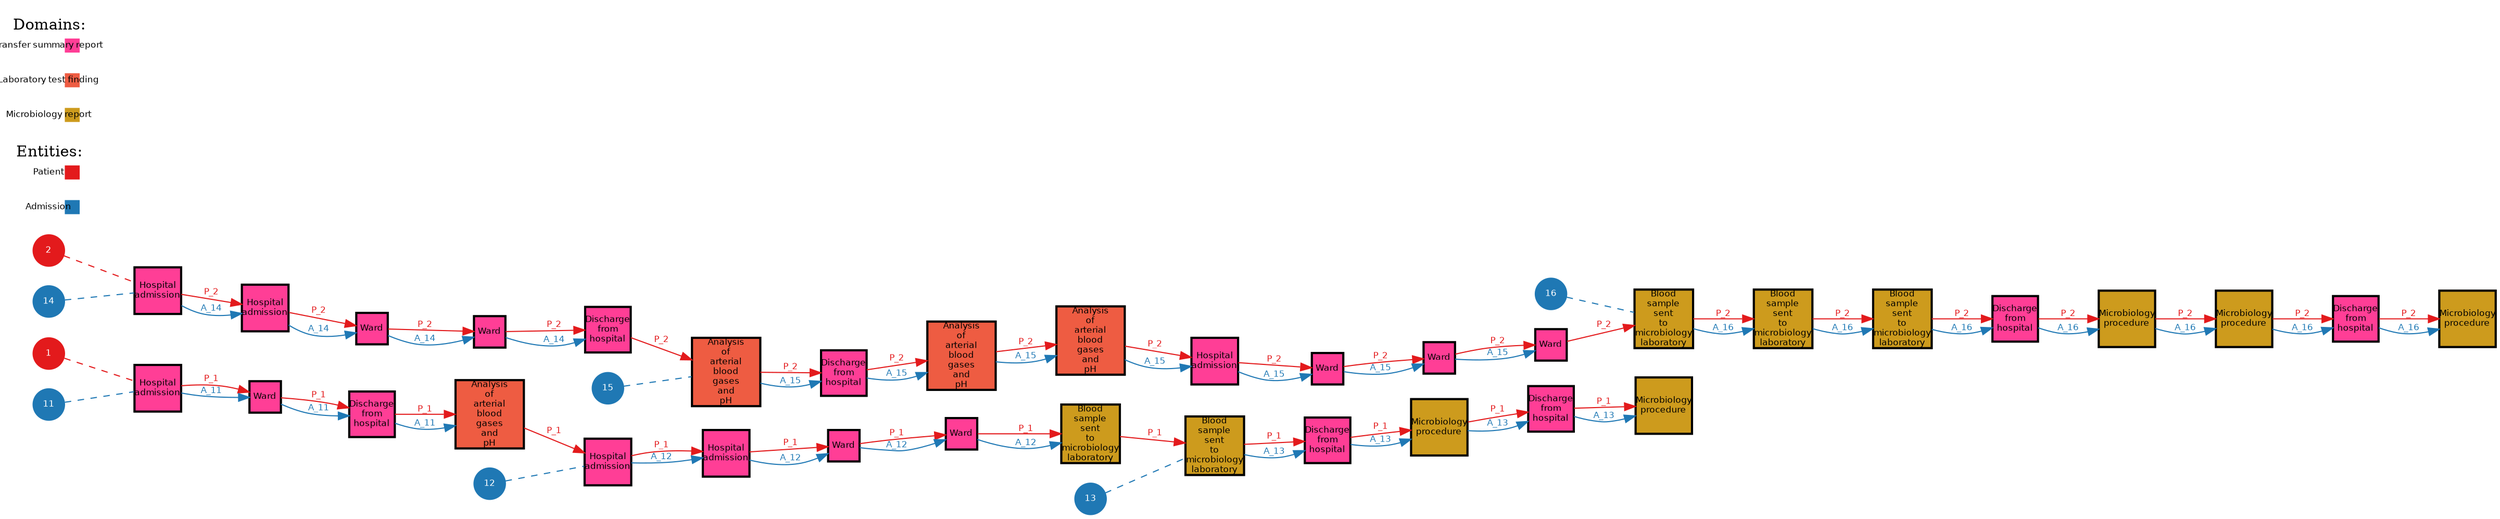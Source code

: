 // Query Result
digraph {
	graph [margin=0 rankdir=LR]
	node [fixedsize=false fontname=Helvetica fontsize=8 height=0.4 margin=0 shape=square width=0.4]
	1804 [label="Discharge
from
hospital" color="#000000" fillcolor=violetred1 penwidth=2 style=filled]
	1805 [label="Microbiology
procedure" color="#000000" fillcolor=goldenrod3 penwidth=2 style=filled]
	1804 -> 1805 [label=P_1 color="#e31a1c" fontcolor="#e31a1c" fontname=Helvetica fontsize=8 penwidth=1]
	1800 [label=Ward color="#000000" fillcolor=violetred1 penwidth=2 style=filled]
	1801 [label=Ward color="#000000" fillcolor=violetred1 penwidth=2 style=filled]
	1800 -> 1801 [label=P_1 color="#e31a1c" fontcolor="#e31a1c" fontname=Helvetica fontsize=8 penwidth=1]
	1803 [label="Blood
sample
sent
to
microbiology
laboratory" color="#000000" fillcolor=goldenrod3 penwidth=2 style=filled]
	1804 [label="Discharge
from
hospital" color="#000000" fillcolor=violetred1 penwidth=2 style=filled]
	1803 -> 1804 [label=P_1 color="#e31a1c" fontcolor="#e31a1c" fontname=Helvetica fontsize=8 penwidth=1]
	1806 [label="Discharge
from
hospital" color="#000000" fillcolor=violetred1 penwidth=2 style=filled]
	1807 [label="Microbiology
procedure" color="#000000" fillcolor=goldenrod3 penwidth=2 style=filled]
	1806 -> 1807 [label=P_1 color="#e31a1c" fontcolor="#e31a1c" fontname=Helvetica fontsize=8 penwidth=1]
	1802 [label="Blood
sample
sent
to
microbiology
laboratory" color="#000000" fillcolor=goldenrod3 penwidth=2 style=filled]
	1803 [label="Blood
sample
sent
to
microbiology
laboratory" color="#000000" fillcolor=goldenrod3 penwidth=2 style=filled]
	1802 -> 1803 [label=P_1 color="#e31a1c" fontcolor="#e31a1c" fontname=Helvetica fontsize=8 penwidth=1]
	1805 [label="Microbiology
procedure" color="#000000" fillcolor=goldenrod3 penwidth=2 style=filled]
	1806 [label="Discharge
from
hospital" color="#000000" fillcolor=violetred1 penwidth=2 style=filled]
	1805 -> 1806 [label=P_1 color="#e31a1c" fontcolor="#e31a1c" fontname=Helvetica fontsize=8 penwidth=1]
	1794 [label="Hospital
admission" color="#000000" fillcolor=violetred1 penwidth=2 style=filled]
	1795 [label=Ward color="#000000" fillcolor=violetred1 penwidth=2 style=filled]
	1794 -> 1795 [label=P_1 color="#e31a1c" fontcolor="#e31a1c" fontname=Helvetica fontsize=8 penwidth=1]
	1801 [label=Ward color="#000000" fillcolor=violetred1 penwidth=2 style=filled]
	1802 [label="Blood
sample
sent
to
microbiology
laboratory" color="#000000" fillcolor=goldenrod3 penwidth=2 style=filled]
	1801 -> 1802 [label=P_1 color="#e31a1c" fontcolor="#e31a1c" fontname=Helvetica fontsize=8 penwidth=1]
	1799 [label="Hospital
admission" color="#000000" fillcolor=violetred1 penwidth=2 style=filled]
	1800 [label=Ward color="#000000" fillcolor=violetred1 penwidth=2 style=filled]
	1799 -> 1800 [label=P_1 color="#e31a1c" fontcolor="#e31a1c" fontname=Helvetica fontsize=8 penwidth=1]
	1798 [label="Hospital
admission" color="#000000" fillcolor=violetred1 penwidth=2 style=filled]
	1799 [label="Hospital
admission" color="#000000" fillcolor=violetred1 penwidth=2 style=filled]
	1798 -> 1799 [label=P_1 color="#e31a1c" fontcolor="#e31a1c" fontname=Helvetica fontsize=8 penwidth=1]
	1795 [label=Ward color="#000000" fillcolor=violetred1 penwidth=2 style=filled]
	1796 [label="Discharge
from
hospital" color="#000000" fillcolor=violetred1 penwidth=2 style=filled]
	1795 -> 1796 [label=P_1 color="#e31a1c" fontcolor="#e31a1c" fontname=Helvetica fontsize=8 penwidth=1]
	1797 [label="Analysis
of
arterial
blood
gases
and
pH" color="#000000" fillcolor=tomato2 penwidth=2 style=filled]
	1798 [label="Hospital
admission" color="#000000" fillcolor=violetred1 penwidth=2 style=filled]
	1797 -> 1798 [label=P_1 color="#e31a1c" fontcolor="#e31a1c" fontname=Helvetica fontsize=8 penwidth=1]
	1796 [label="Discharge
from
hospital" color="#000000" fillcolor=violetred1 penwidth=2 style=filled]
	1797 [label="Analysis
of
arterial
blood
gases
and
pH" color="#000000" fillcolor=tomato2 penwidth=2 style=filled]
	1796 -> 1797 [label=P_1 color="#e31a1c" fontcolor="#e31a1c" fontname=Helvetica fontsize=8 penwidth=1]
	node [fixedsize=false fontname=Helvetica fontsize=8 height=0.4 margin=0 shape=square width=0.4]
	1805 [label="Microbiology
procedure" color="#000000" fillcolor=goldenrod3 penwidth=2 style=filled]
	1801 [label=Ward color="#000000" fillcolor=violetred1 penwidth=2 style=filled]
	1804 [label="Discharge
from
hospital" color="#000000" fillcolor=violetred1 penwidth=2 style=filled]
	1807 [label="Microbiology
procedure" color="#000000" fillcolor=goldenrod3 penwidth=2 style=filled]
	1803 [label="Blood
sample
sent
to
microbiology
laboratory" color="#000000" fillcolor=goldenrod3 penwidth=2 style=filled]
	1806 [label="Discharge
from
hospital" color="#000000" fillcolor=violetred1 penwidth=2 style=filled]
	1795 [label=Ward color="#000000" fillcolor=violetred1 penwidth=2 style=filled]
	1794 [label="Hospital
admission" color="#000000" fillcolor=violetred1 penwidth=2 style=filled]
	1802 [label="Blood
sample
sent
to
microbiology
laboratory" color="#000000" fillcolor=goldenrod3 penwidth=2 style=filled]
	1800 [label=Ward color="#000000" fillcolor=violetred1 penwidth=2 style=filled]
	1799 [label="Hospital
admission" color="#000000" fillcolor=violetred1 penwidth=2 style=filled]
	1796 [label="Discharge
from
hospital" color="#000000" fillcolor=violetred1 penwidth=2 style=filled]
	1798 [label="Hospital
admission" color="#000000" fillcolor=violetred1 penwidth=2 style=filled]
	1797 [label="Analysis
of
arterial
blood
gases
and
pH" color="#000000" fillcolor=tomato2 penwidth=2 style=filled]
	node [fixedsize=false fontname=Helvetica fontsize=8 height=0.4 margin=0 shape=square width=0.4]
	1816 [label="Analysis
of
arterial
blood
gases
and
pH" color="#000000" fillcolor=tomato2 penwidth=2 style=filled]
	1817 [label="Hospital
admission" color="#000000" fillcolor=violetred1 penwidth=2 style=filled]
	1816 -> 1817 [label=P_2 color="#e31a1c" fontcolor="#e31a1c" fontname=Helvetica fontsize=8 penwidth=1]
	1826 [label="Microbiology
procedure" color="#000000" fillcolor=goldenrod3 penwidth=2 style=filled]
	1827 [label="Discharge
from
hospital" color="#000000" fillcolor=violetred1 penwidth=2 style=filled]
	1826 -> 1827 [label=P_2 color="#e31a1c" fontcolor="#e31a1c" fontname=Helvetica fontsize=8 penwidth=1]
	1825 [label="Microbiology
procedure" color="#000000" fillcolor=goldenrod3 penwidth=2 style=filled]
	1826 [label="Microbiology
procedure" color="#000000" fillcolor=goldenrod3 penwidth=2 style=filled]
	1825 -> 1826 [label=P_2 color="#e31a1c" fontcolor="#e31a1c" fontname=Helvetica fontsize=8 penwidth=1]
	1809 [label="Hospital
admission" color="#000000" fillcolor=violetred1 penwidth=2 style=filled]
	1810 [label=Ward color="#000000" fillcolor=violetred1 penwidth=2 style=filled]
	1809 -> 1810 [label=P_2 color="#e31a1c" fontcolor="#e31a1c" fontname=Helvetica fontsize=8 penwidth=1]
	1819 [label=Ward color="#000000" fillcolor=violetred1 penwidth=2 style=filled]
	1820 [label=Ward color="#000000" fillcolor=violetred1 penwidth=2 style=filled]
	1819 -> 1820 [label=P_2 color="#e31a1c" fontcolor="#e31a1c" fontname=Helvetica fontsize=8 penwidth=1]
	1820 [label=Ward color="#000000" fillcolor=violetred1 penwidth=2 style=filled]
	1821 [label="Blood
sample
sent
to
microbiology
laboratory" color="#000000" fillcolor=goldenrod3 penwidth=2 style=filled]
	1820 -> 1821 [label=P_2 color="#e31a1c" fontcolor="#e31a1c" fontname=Helvetica fontsize=8 penwidth=1]
	1815 [label="Analysis
of
arterial
blood
gases
and
pH" color="#000000" fillcolor=tomato2 penwidth=2 style=filled]
	1816 [label="Analysis
of
arterial
blood
gases
and
pH" color="#000000" fillcolor=tomato2 penwidth=2 style=filled]
	1815 -> 1816 [label=P_2 color="#e31a1c" fontcolor="#e31a1c" fontname=Helvetica fontsize=8 penwidth=1]
	1821 [label="Blood
sample
sent
to
microbiology
laboratory" color="#000000" fillcolor=goldenrod3 penwidth=2 style=filled]
	1822 [label="Blood
sample
sent
to
microbiology
laboratory" color="#000000" fillcolor=goldenrod3 penwidth=2 style=filled]
	1821 -> 1822 [label=P_2 color="#e31a1c" fontcolor="#e31a1c" fontname=Helvetica fontsize=8 penwidth=1]
	1817 [label="Hospital
admission" color="#000000" fillcolor=violetred1 penwidth=2 style=filled]
	1818 [label=Ward color="#000000" fillcolor=violetred1 penwidth=2 style=filled]
	1817 -> 1818 [label=P_2 color="#e31a1c" fontcolor="#e31a1c" fontname=Helvetica fontsize=8 penwidth=1]
	1813 [label="Analysis
of
arterial
blood
gases
and
pH" color="#000000" fillcolor=tomato2 penwidth=2 style=filled]
	1814 [label="Discharge
from
hospital" color="#000000" fillcolor=violetred1 penwidth=2 style=filled]
	1813 -> 1814 [label=P_2 color="#e31a1c" fontcolor="#e31a1c" fontname=Helvetica fontsize=8 penwidth=1]
	1811 [label=Ward color="#000000" fillcolor=violetred1 penwidth=2 style=filled]
	1812 [label="Discharge
from
hospital" color="#000000" fillcolor=violetred1 penwidth=2 style=filled]
	1811 -> 1812 [label=P_2 color="#e31a1c" fontcolor="#e31a1c" fontname=Helvetica fontsize=8 penwidth=1]
	1823 [label="Blood
sample
sent
to
microbiology
laboratory" color="#000000" fillcolor=goldenrod3 penwidth=2 style=filled]
	1824 [label="Discharge
from
hospital" color="#000000" fillcolor=violetred1 penwidth=2 style=filled]
	1823 -> 1824 [label=P_2 color="#e31a1c" fontcolor="#e31a1c" fontname=Helvetica fontsize=8 penwidth=1]
	1814 [label="Discharge
from
hospital" color="#000000" fillcolor=violetred1 penwidth=2 style=filled]
	1815 [label="Analysis
of
arterial
blood
gases
and
pH" color="#000000" fillcolor=tomato2 penwidth=2 style=filled]
	1814 -> 1815 [label=P_2 color="#e31a1c" fontcolor="#e31a1c" fontname=Helvetica fontsize=8 penwidth=1]
	1818 [label=Ward color="#000000" fillcolor=violetred1 penwidth=2 style=filled]
	1819 [label=Ward color="#000000" fillcolor=violetred1 penwidth=2 style=filled]
	1818 -> 1819 [label=P_2 color="#e31a1c" fontcolor="#e31a1c" fontname=Helvetica fontsize=8 penwidth=1]
	1810 [label=Ward color="#000000" fillcolor=violetred1 penwidth=2 style=filled]
	1811 [label=Ward color="#000000" fillcolor=violetred1 penwidth=2 style=filled]
	1810 -> 1811 [label=P_2 color="#e31a1c" fontcolor="#e31a1c" fontname=Helvetica fontsize=8 penwidth=1]
	1808 [label="Hospital
admission" color="#000000" fillcolor=violetred1 penwidth=2 style=filled]
	1809 [label="Hospital
admission" color="#000000" fillcolor=violetred1 penwidth=2 style=filled]
	1808 -> 1809 [label=P_2 color="#e31a1c" fontcolor="#e31a1c" fontname=Helvetica fontsize=8 penwidth=1]
	1824 [label="Discharge
from
hospital" color="#000000" fillcolor=violetred1 penwidth=2 style=filled]
	1825 [label="Microbiology
procedure" color="#000000" fillcolor=goldenrod3 penwidth=2 style=filled]
	1824 -> 1825 [label=P_2 color="#e31a1c" fontcolor="#e31a1c" fontname=Helvetica fontsize=8 penwidth=1]
	1822 [label="Blood
sample
sent
to
microbiology
laboratory" color="#000000" fillcolor=goldenrod3 penwidth=2 style=filled]
	1823 [label="Blood
sample
sent
to
microbiology
laboratory" color="#000000" fillcolor=goldenrod3 penwidth=2 style=filled]
	1822 -> 1823 [label=P_2 color="#e31a1c" fontcolor="#e31a1c" fontname=Helvetica fontsize=8 penwidth=1]
	1812 [label="Discharge
from
hospital" color="#000000" fillcolor=violetred1 penwidth=2 style=filled]
	1813 [label="Analysis
of
arterial
blood
gases
and
pH" color="#000000" fillcolor=tomato2 penwidth=2 style=filled]
	1812 -> 1813 [label=P_2 color="#e31a1c" fontcolor="#e31a1c" fontname=Helvetica fontsize=8 penwidth=1]
	1827 [label="Discharge
from
hospital" color="#000000" fillcolor=violetred1 penwidth=2 style=filled]
	1828 [label="Microbiology
procedure" color="#000000" fillcolor=goldenrod3 penwidth=2 style=filled]
	1827 -> 1828 [label=P_2 color="#e31a1c" fontcolor="#e31a1c" fontname=Helvetica fontsize=8 penwidth=1]
	node [fixedsize=false fontname=Helvetica fontsize=8 height=0.4 margin=0 shape=square width=0.4]
	1817 [label="Hospital
admission" color="#000000" fillcolor=violetred1 penwidth=2 style=filled]
	1827 [label="Discharge
from
hospital" color="#000000" fillcolor=violetred1 penwidth=2 style=filled]
	1826 [label="Microbiology
procedure" color="#000000" fillcolor=goldenrod3 penwidth=2 style=filled]
	1808 [label="Hospital
admission" color="#000000" fillcolor=violetred1 penwidth=2 style=filled]
	1810 [label=Ward color="#000000" fillcolor=violetred1 penwidth=2 style=filled]
	1820 [label=Ward color="#000000" fillcolor=violetred1 penwidth=2 style=filled]
	1821 [label="Blood
sample
sent
to
microbiology
laboratory" color="#000000" fillcolor=goldenrod3 penwidth=2 style=filled]
	1816 [label="Analysis
of
arterial
blood
gases
and
pH" color="#000000" fillcolor=tomato2 penwidth=2 style=filled]
	1822 [label="Blood
sample
sent
to
microbiology
laboratory" color="#000000" fillcolor=goldenrod3 penwidth=2 style=filled]
	1818 [label=Ward color="#000000" fillcolor=violetred1 penwidth=2 style=filled]
	1814 [label="Discharge
from
hospital" color="#000000" fillcolor=violetred1 penwidth=2 style=filled]
	1812 [label="Discharge
from
hospital" color="#000000" fillcolor=violetred1 penwidth=2 style=filled]
	1824 [label="Discharge
from
hospital" color="#000000" fillcolor=violetred1 penwidth=2 style=filled]
	1815 [label="Analysis
of
arterial
blood
gases
and
pH" color="#000000" fillcolor=tomato2 penwidth=2 style=filled]
	1819 [label=Ward color="#000000" fillcolor=violetred1 penwidth=2 style=filled]
	1811 [label=Ward color="#000000" fillcolor=violetred1 penwidth=2 style=filled]
	1809 [label="Hospital
admission" color="#000000" fillcolor=violetred1 penwidth=2 style=filled]
	1825 [label="Microbiology
procedure" color="#000000" fillcolor=goldenrod3 penwidth=2 style=filled]
	1823 [label="Blood
sample
sent
to
microbiology
laboratory" color="#000000" fillcolor=goldenrod3 penwidth=2 style=filled]
	1813 [label="Analysis
of
arterial
blood
gases
and
pH" color="#000000" fillcolor=tomato2 penwidth=2 style=filled]
	1828 [label="Microbiology
procedure" color="#000000" fillcolor=goldenrod3 penwidth=2 style=filled]
	node [fixedsize=false fontname=Helvetica fontsize=8 height=0.4 margin=0 shape=square width=0.4]
	1796 [label="Discharge
from
hospital" color="#000000" fillcolor=violetred1 penwidth=2 style=filled]
	1797 [label="Analysis
of
arterial
blood
gases
and
pH" color="#000000" fillcolor=tomato2 penwidth=2 style=filled]
	1796 -> 1797 [label=A_11 color="#1f78b4" fontcolor="#1f78b4" fontname=Helvetica fontsize=8 penwidth=1]
	1795 [label=Ward color="#000000" fillcolor=violetred1 penwidth=2 style=filled]
	1796 [label="Discharge
from
hospital" color="#000000" fillcolor=violetred1 penwidth=2 style=filled]
	1795 -> 1796 [label=A_11 color="#1f78b4" fontcolor="#1f78b4" fontname=Helvetica fontsize=8 penwidth=1]
	1794 [label="Hospital
admission" color="#000000" fillcolor=violetred1 penwidth=2 style=filled]
	1795 [label=Ward color="#000000" fillcolor=violetred1 penwidth=2 style=filled]
	1794 -> 1795 [label=A_11 color="#1f78b4" fontcolor="#1f78b4" fontname=Helvetica fontsize=8 penwidth=1]
	node [fixedsize=false fontname=Helvetica fontsize=8 height=0.4 margin=0 shape=square width=0.4]
	1797 [label="Analysis
of
arterial
blood
gases
and
pH" color="#000000" fillcolor=tomato2 penwidth=2 style=filled]
	1796 [label="Discharge
from
hospital" color="#000000" fillcolor=violetred1 penwidth=2 style=filled]
	1795 [label=Ward color="#000000" fillcolor=violetred1 penwidth=2 style=filled]
	1794 [label="Hospital
admission" color="#000000" fillcolor=violetred1 penwidth=2 style=filled]
	node [fixedsize=false fontname=Helvetica fontsize=8 height=0.4 margin=0 shape=square width=0.4]
	1800 [label=Ward color="#000000" fillcolor=violetred1 penwidth=2 style=filled]
	1801 [label=Ward color="#000000" fillcolor=violetred1 penwidth=2 style=filled]
	1800 -> 1801 [label=A_12 color="#1f78b4" fontcolor="#1f78b4" fontname=Helvetica fontsize=8 penwidth=1]
	1801 [label=Ward color="#000000" fillcolor=violetred1 penwidth=2 style=filled]
	1802 [label="Blood
sample
sent
to
microbiology
laboratory" color="#000000" fillcolor=goldenrod3 penwidth=2 style=filled]
	1801 -> 1802 [label=A_12 color="#1f78b4" fontcolor="#1f78b4" fontname=Helvetica fontsize=8 penwidth=1]
	1799 [label="Hospital
admission" color="#000000" fillcolor=violetred1 penwidth=2 style=filled]
	1800 [label=Ward color="#000000" fillcolor=violetred1 penwidth=2 style=filled]
	1799 -> 1800 [label=A_12 color="#1f78b4" fontcolor="#1f78b4" fontname=Helvetica fontsize=8 penwidth=1]
	1798 [label="Hospital
admission" color="#000000" fillcolor=violetred1 penwidth=2 style=filled]
	1799 [label="Hospital
admission" color="#000000" fillcolor=violetred1 penwidth=2 style=filled]
	1798 -> 1799 [label=A_12 color="#1f78b4" fontcolor="#1f78b4" fontname=Helvetica fontsize=8 penwidth=1]
	node [fixedsize=false fontname=Helvetica fontsize=8 height=0.4 margin=0 shape=square width=0.4]
	1798 [label="Hospital
admission" color="#000000" fillcolor=violetred1 penwidth=2 style=filled]
	1801 [label=Ward color="#000000" fillcolor=violetred1 penwidth=2 style=filled]
	1802 [label="Blood
sample
sent
to
microbiology
laboratory" color="#000000" fillcolor=goldenrod3 penwidth=2 style=filled]
	1800 [label=Ward color="#000000" fillcolor=violetred1 penwidth=2 style=filled]
	1799 [label="Hospital
admission" color="#000000" fillcolor=violetred1 penwidth=2 style=filled]
	node [fixedsize=false fontname=Helvetica fontsize=8 height=0.4 margin=0 shape=square width=0.4]
	1805 [label="Microbiology
procedure" color="#000000" fillcolor=goldenrod3 penwidth=2 style=filled]
	1806 [label="Discharge
from
hospital" color="#000000" fillcolor=violetred1 penwidth=2 style=filled]
	1805 -> 1806 [label=A_13 color="#1f78b4" fontcolor="#1f78b4" fontname=Helvetica fontsize=8 penwidth=1]
	1806 [label="Discharge
from
hospital" color="#000000" fillcolor=violetred1 penwidth=2 style=filled]
	1807 [label="Microbiology
procedure" color="#000000" fillcolor=goldenrod3 penwidth=2 style=filled]
	1806 -> 1807 [label=A_13 color="#1f78b4" fontcolor="#1f78b4" fontname=Helvetica fontsize=8 penwidth=1]
	1804 [label="Discharge
from
hospital" color="#000000" fillcolor=violetred1 penwidth=2 style=filled]
	1805 [label="Microbiology
procedure" color="#000000" fillcolor=goldenrod3 penwidth=2 style=filled]
	1804 -> 1805 [label=A_13 color="#1f78b4" fontcolor="#1f78b4" fontname=Helvetica fontsize=8 penwidth=1]
	1803 [label="Blood
sample
sent
to
microbiology
laboratory" color="#000000" fillcolor=goldenrod3 penwidth=2 style=filled]
	1804 [label="Discharge
from
hospital" color="#000000" fillcolor=violetred1 penwidth=2 style=filled]
	1803 -> 1804 [label=A_13 color="#1f78b4" fontcolor="#1f78b4" fontname=Helvetica fontsize=8 penwidth=1]
	node [fixedsize=false fontname=Helvetica fontsize=8 height=0.4 margin=0 shape=square width=0.4]
	1803 [label="Blood
sample
sent
to
microbiology
laboratory" color="#000000" fillcolor=goldenrod3 penwidth=2 style=filled]
	1806 [label="Discharge
from
hospital" color="#000000" fillcolor=violetred1 penwidth=2 style=filled]
	1807 [label="Microbiology
procedure" color="#000000" fillcolor=goldenrod3 penwidth=2 style=filled]
	1805 [label="Microbiology
procedure" color="#000000" fillcolor=goldenrod3 penwidth=2 style=filled]
	1804 [label="Discharge
from
hospital" color="#000000" fillcolor=violetred1 penwidth=2 style=filled]
	node [fixedsize=false fontname=Helvetica fontsize=8 height=0.4 margin=0 shape=square width=0.4]
	1809 [label="Hospital
admission" color="#000000" fillcolor=violetred1 penwidth=2 style=filled]
	1810 [label=Ward color="#000000" fillcolor=violetred1 penwidth=2 style=filled]
	1809 -> 1810 [label=A_14 color="#1f78b4" fontcolor="#1f78b4" fontname=Helvetica fontsize=8 penwidth=1]
	1810 [label=Ward color="#000000" fillcolor=violetred1 penwidth=2 style=filled]
	1811 [label=Ward color="#000000" fillcolor=violetred1 penwidth=2 style=filled]
	1810 -> 1811 [label=A_14 color="#1f78b4" fontcolor="#1f78b4" fontname=Helvetica fontsize=8 penwidth=1]
	1808 [label="Hospital
admission" color="#000000" fillcolor=violetred1 penwidth=2 style=filled]
	1809 [label="Hospital
admission" color="#000000" fillcolor=violetred1 penwidth=2 style=filled]
	1808 -> 1809 [label=A_14 color="#1f78b4" fontcolor="#1f78b4" fontname=Helvetica fontsize=8 penwidth=1]
	1811 [label=Ward color="#000000" fillcolor=violetred1 penwidth=2 style=filled]
	1812 [label="Discharge
from
hospital" color="#000000" fillcolor=violetred1 penwidth=2 style=filled]
	1811 -> 1812 [label=A_14 color="#1f78b4" fontcolor="#1f78b4" fontname=Helvetica fontsize=8 penwidth=1]
	node [fixedsize=false fontname=Helvetica fontsize=8 height=0.4 margin=0 shape=square width=0.4]
	1810 [label=Ward color="#000000" fillcolor=violetred1 penwidth=2 style=filled]
	1811 [label=Ward color="#000000" fillcolor=violetred1 penwidth=2 style=filled]
	1808 [label="Hospital
admission" color="#000000" fillcolor=violetred1 penwidth=2 style=filled]
	1809 [label="Hospital
admission" color="#000000" fillcolor=violetred1 penwidth=2 style=filled]
	1812 [label="Discharge
from
hospital" color="#000000" fillcolor=violetred1 penwidth=2 style=filled]
	node [fixedsize=false fontname=Helvetica fontsize=8 height=0.4 margin=0 shape=square width=0.4]
	1814 [label="Discharge
from
hospital" color="#000000" fillcolor=violetred1 penwidth=2 style=filled]
	1815 [label="Analysis
of
arterial
blood
gases
and
pH" color="#000000" fillcolor=tomato2 penwidth=2 style=filled]
	1814 -> 1815 [label=A_15 color="#1f78b4" fontcolor="#1f78b4" fontname=Helvetica fontsize=8 penwidth=1]
	1817 [label="Hospital
admission" color="#000000" fillcolor=violetred1 penwidth=2 style=filled]
	1818 [label=Ward color="#000000" fillcolor=violetred1 penwidth=2 style=filled]
	1817 -> 1818 [label=A_15 color="#1f78b4" fontcolor="#1f78b4" fontname=Helvetica fontsize=8 penwidth=1]
	1815 [label="Analysis
of
arterial
blood
gases
and
pH" color="#000000" fillcolor=tomato2 penwidth=2 style=filled]
	1816 [label="Analysis
of
arterial
blood
gases
and
pH" color="#000000" fillcolor=tomato2 penwidth=2 style=filled]
	1815 -> 1816 [label=A_15 color="#1f78b4" fontcolor="#1f78b4" fontname=Helvetica fontsize=8 penwidth=1]
	1819 [label=Ward color="#000000" fillcolor=violetred1 penwidth=2 style=filled]
	1820 [label=Ward color="#000000" fillcolor=violetred1 penwidth=2 style=filled]
	1819 -> 1820 [label=A_15 color="#1f78b4" fontcolor="#1f78b4" fontname=Helvetica fontsize=8 penwidth=1]
	1816 [label="Analysis
of
arterial
blood
gases
and
pH" color="#000000" fillcolor=tomato2 penwidth=2 style=filled]
	1817 [label="Hospital
admission" color="#000000" fillcolor=violetred1 penwidth=2 style=filled]
	1816 -> 1817 [label=A_15 color="#1f78b4" fontcolor="#1f78b4" fontname=Helvetica fontsize=8 penwidth=1]
	1813 [label="Analysis
of
arterial
blood
gases
and
pH" color="#000000" fillcolor=tomato2 penwidth=2 style=filled]
	1814 [label="Discharge
from
hospital" color="#000000" fillcolor=violetred1 penwidth=2 style=filled]
	1813 -> 1814 [label=A_15 color="#1f78b4" fontcolor="#1f78b4" fontname=Helvetica fontsize=8 penwidth=1]
	1818 [label=Ward color="#000000" fillcolor=violetred1 penwidth=2 style=filled]
	1819 [label=Ward color="#000000" fillcolor=violetred1 penwidth=2 style=filled]
	1818 -> 1819 [label=A_15 color="#1f78b4" fontcolor="#1f78b4" fontname=Helvetica fontsize=8 penwidth=1]
	node [fixedsize=false fontname=Helvetica fontsize=8 height=0.4 margin=0 shape=square width=0.4]
	1815 [label="Analysis
of
arterial
blood
gases
and
pH" color="#000000" fillcolor=tomato2 penwidth=2 style=filled]
	1818 [label=Ward color="#000000" fillcolor=violetred1 penwidth=2 style=filled]
	1813 [label="Analysis
of
arterial
blood
gases
and
pH" color="#000000" fillcolor=tomato2 penwidth=2 style=filled]
	1816 [label="Analysis
of
arterial
blood
gases
and
pH" color="#000000" fillcolor=tomato2 penwidth=2 style=filled]
	1820 [label=Ward color="#000000" fillcolor=violetred1 penwidth=2 style=filled]
	1817 [label="Hospital
admission" color="#000000" fillcolor=violetred1 penwidth=2 style=filled]
	1814 [label="Discharge
from
hospital" color="#000000" fillcolor=violetred1 penwidth=2 style=filled]
	1819 [label=Ward color="#000000" fillcolor=violetred1 penwidth=2 style=filled]
	node [fixedsize=false fontname=Helvetica fontsize=8 height=0.4 margin=0 shape=square width=0.4]
	1823 [label="Blood
sample
sent
to
microbiology
laboratory" color="#000000" fillcolor=goldenrod3 penwidth=2 style=filled]
	1824 [label="Discharge
from
hospital" color="#000000" fillcolor=violetred1 penwidth=2 style=filled]
	1823 -> 1824 [label=A_16 color="#1f78b4" fontcolor="#1f78b4" fontname=Helvetica fontsize=8 penwidth=1]
	1821 [label="Blood
sample
sent
to
microbiology
laboratory" color="#000000" fillcolor=goldenrod3 penwidth=2 style=filled]
	1822 [label="Blood
sample
sent
to
microbiology
laboratory" color="#000000" fillcolor=goldenrod3 penwidth=2 style=filled]
	1821 -> 1822 [label=A_16 color="#1f78b4" fontcolor="#1f78b4" fontname=Helvetica fontsize=8 penwidth=1]
	1827 [label="Discharge
from
hospital" color="#000000" fillcolor=violetred1 penwidth=2 style=filled]
	1828 [label="Microbiology
procedure" color="#000000" fillcolor=goldenrod3 penwidth=2 style=filled]
	1827 -> 1828 [label=A_16 color="#1f78b4" fontcolor="#1f78b4" fontname=Helvetica fontsize=8 penwidth=1]
	1822 [label="Blood
sample
sent
to
microbiology
laboratory" color="#000000" fillcolor=goldenrod3 penwidth=2 style=filled]
	1823 [label="Blood
sample
sent
to
microbiology
laboratory" color="#000000" fillcolor=goldenrod3 penwidth=2 style=filled]
	1822 -> 1823 [label=A_16 color="#1f78b4" fontcolor="#1f78b4" fontname=Helvetica fontsize=8 penwidth=1]
	1826 [label="Microbiology
procedure" color="#000000" fillcolor=goldenrod3 penwidth=2 style=filled]
	1827 [label="Discharge
from
hospital" color="#000000" fillcolor=violetred1 penwidth=2 style=filled]
	1826 -> 1827 [label=A_16 color="#1f78b4" fontcolor="#1f78b4" fontname=Helvetica fontsize=8 penwidth=1]
	1824 [label="Discharge
from
hospital" color="#000000" fillcolor=violetred1 penwidth=2 style=filled]
	1825 [label="Microbiology
procedure" color="#000000" fillcolor=goldenrod3 penwidth=2 style=filled]
	1824 -> 1825 [label=A_16 color="#1f78b4" fontcolor="#1f78b4" fontname=Helvetica fontsize=8 penwidth=1]
	1825 [label="Microbiology
procedure" color="#000000" fillcolor=goldenrod3 penwidth=2 style=filled]
	1826 [label="Microbiology
procedure" color="#000000" fillcolor=goldenrod3 penwidth=2 style=filled]
	1825 -> 1826 [label=A_16 color="#1f78b4" fontcolor="#1f78b4" fontname=Helvetica fontsize=8 penwidth=1]
	node [fixedsize=false fontname=Helvetica fontsize=8 height=0.4 margin=0 shape=square width=0.4]
	1824 [label="Discharge
from
hospital" color="#000000" fillcolor=violetred1 penwidth=2 style=filled]
	1822 [label="Blood
sample
sent
to
microbiology
laboratory" color="#000000" fillcolor=goldenrod3 penwidth=2 style=filled]
	1828 [label="Microbiology
procedure" color="#000000" fillcolor=goldenrod3 penwidth=2 style=filled]
	1821 [label="Blood
sample
sent
to
microbiology
laboratory" color="#000000" fillcolor=goldenrod3 penwidth=2 style=filled]
	1823 [label="Blood
sample
sent
to
microbiology
laboratory" color="#000000" fillcolor=goldenrod3 penwidth=2 style=filled]
	1827 [label="Discharge
from
hospital" color="#000000" fillcolor=violetred1 penwidth=2 style=filled]
	1825 [label="Microbiology
procedure" color="#000000" fillcolor=goldenrod3 penwidth=2 style=filled]
	1826 [label="Microbiology
procedure" color="#000000" fillcolor=goldenrod3 penwidth=2 style=filled]
	node [fixedsize=false fontname=Helvetica fontsize=8 height=0.4 margin=0 shape=circle width=0.4]
	1829 [label=1 color="#e31a1c" fillcolor="#e31a1c" fontcolor="#ffffff" style=filled]
	1829 -> 1794 [arrowhead=none color="#e31a1c" style=dashed]
	node [fixedsize=false fontname=Helvetica fontsize=8 height=0.4 margin=0 shape=circle width=0.4]
	1830 [label=2 color="#e31a1c" fillcolor="#e31a1c" fontcolor="#ffffff" style=filled]
	1830 -> 1808 [arrowhead=none color="#e31a1c" style=dashed]
	node [fixedsize=false fontname=Helvetica fontsize=8 height=0.4 margin=0 shape=circle width=0.4]
	1831 [label=11 color="#1f78b4" fillcolor="#1f78b4" fontcolor="#ffffff" style=filled]
	1831 -> 1794 [arrowhead=none color="#1f78b4" style=dashed]
	node [fixedsize=false fontname=Helvetica fontsize=8 height=0.4 margin=0 shape=circle width=0.4]
	1832 [label=12 color="#1f78b4" fillcolor="#1f78b4" fontcolor="#ffffff" style=filled]
	1832 -> 1798 [arrowhead=none color="#1f78b4" style=dashed]
	node [fixedsize=false fontname=Helvetica fontsize=8 height=0.4 margin=0 shape=circle width=0.4]
	1833 [label=13 color="#1f78b4" fillcolor="#1f78b4" fontcolor="#ffffff" style=filled]
	1833 -> 1803 [arrowhead=none color="#1f78b4" style=dashed]
	node [fixedsize=false fontname=Helvetica fontsize=8 height=0.4 margin=0 shape=circle width=0.4]
	1834 [label=14 color="#1f78b4" fillcolor="#1f78b4" fontcolor="#ffffff" style=filled]
	1834 -> 1808 [arrowhead=none color="#1f78b4" style=dashed]
	node [fixedsize=false fontname=Helvetica fontsize=8 height=0.4 margin=0 shape=circle width=0.4]
	1835 [label=15 color="#1f78b4" fillcolor="#1f78b4" fontcolor="#ffffff" style=filled]
	1835 -> 1813 [arrowhead=none color="#1f78b4" style=dashed]
	node [fixedsize=false fontname=Helvetica fontsize=8 height=0.4 margin=0 shape=circle width=0.4]
	1836 [label=16 color="#1f78b4" fillcolor="#1f78b4" fontcolor="#ffffff" style=filled]
	1836 -> 1821 [arrowhead=none color="#1f78b4" style=dashed]
	// name2
	subgraph cluster_0 {
		node [fixedsize=True fontname=Helvetica fontsize=8 height=0.2 margin=0 shape=rectangle width=0.8]
		color="#ffffff" style=filled
		label="
Entities:"
		100000 [label=Patient color="#ffffff" fillcolor="#ffffff:#ffffff:#ffffff:#e31a1c" fontcolor="#000000" style=striped]
	}
	// name2
	subgraph cluster_0 {
		node [fixedsize=True fontname=Helvetica fontsize=8 height=0.2 margin=0 shape=rectangle width=0.8]
		color="#ffffff" style=filled
		label="
Entities:"
		100001 [label=Admission color="#ffffff" fillcolor="#ffffff:#ffffff:#ffffff:#1f78b4" fontcolor="#000000" style=striped]
	}
	// name2
	subgraph cluster_1 {
		node [fixedsize=True fontname=Helvetica fontsize=8 height=0.2 margin=0 shape=rectangle width=0.8]
		color="#ffffff" style=filled
		label="Domains:"
		10000000 [label="Transfer summary report" color="#ffffff" fillcolor="#ffffff:#ffffff:#ffffff:violetred1" fontcolor="#000000" style=striped]
	}
	// name2
	subgraph cluster_1 {
		node [fixedsize=True fontname=Helvetica fontsize=8 height=0.2 margin=0 shape=rectangle width=0.8]
		color="#ffffff" style=filled
		label="Domains:"
		10000001 [label="Laboratory test finding" color="#ffffff" fillcolor="#ffffff:#ffffff:#ffffff:tomato2" fontcolor="#000000" style=striped]
	}
	// name2
	subgraph cluster_1 {
		node [fixedsize=True fontname=Helvetica fontsize=8 height=0.2 margin=0 shape=rectangle width=0.8]
		color="#ffffff" style=filled
		label="Domains:"
		10000002 [label="Microbiology report" color="#ffffff" fillcolor="#ffffff:#ffffff:#ffffff:goldenrod3" fontcolor="#000000" style=striped]
	}
}
